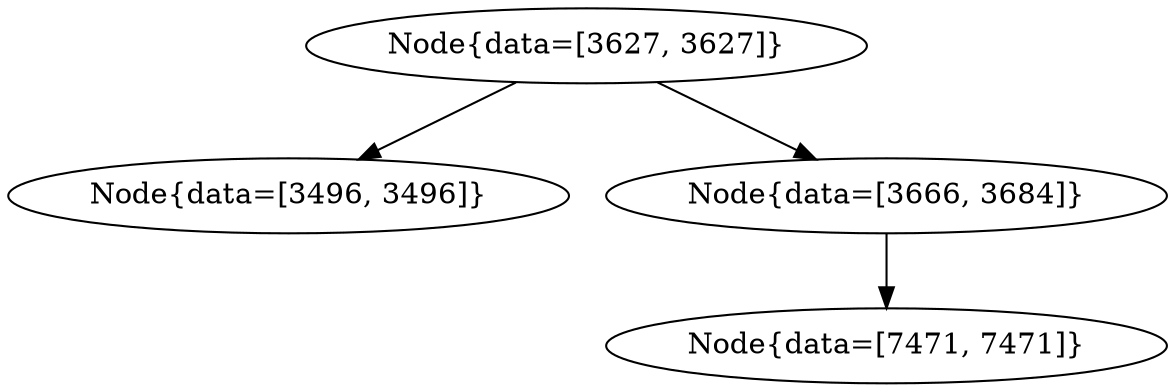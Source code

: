 digraph G{
2082364692 [label="Node{data=[3627, 3627]}"]
2082364692 -> 800311600
800311600 [label="Node{data=[3496, 3496]}"]
2082364692 -> 1201632138
1201632138 [label="Node{data=[3666, 3684]}"]
1201632138 -> 1999483352
1999483352 [label="Node{data=[7471, 7471]}"]
}